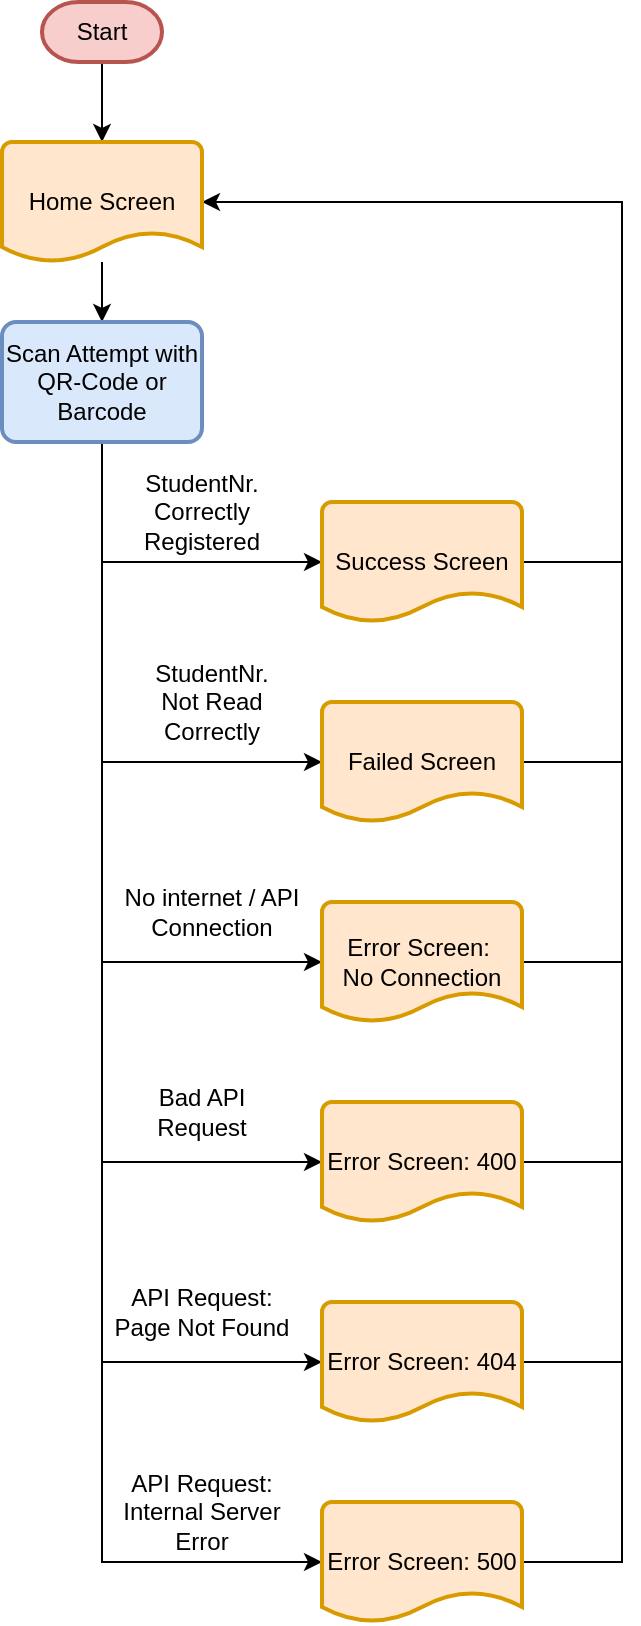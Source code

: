 <mxfile version="16.1.2" type="device"><diagram id="C5RBs43oDa-KdzZeNtuy" name="Page-1"><mxGraphModel dx="1106" dy="793" grid="1" gridSize="10" guides="1" tooltips="1" connect="1" arrows="1" fold="1" page="1" pageScale="1" pageWidth="827" pageHeight="1169" math="0" shadow="0"><root><mxCell id="WIyWlLk6GJQsqaUBKTNV-0"/><mxCell id="WIyWlLk6GJQsqaUBKTNV-1" parent="WIyWlLk6GJQsqaUBKTNV-0"/><mxCell id="z4hg2nSZLh1LnFTlV5IV-11" style="edgeStyle=orthogonalEdgeStyle;rounded=0;orthogonalLoop=1;jettySize=auto;html=1;endArrow=classic;endFill=1;" parent="WIyWlLk6GJQsqaUBKTNV-1" source="emHfhKVkKgLLzgELc-ka-4" target="svXSxtJ3b-v-jZCfi_gM-1" edge="1"><mxGeometry relative="1" as="geometry"><Array as="points"><mxPoint x="313" y="420"/></Array><mxPoint x="313" y="360.0" as="sourcePoint"/><mxPoint x="423" y="420" as="targetPoint"/></mxGeometry></mxCell><mxCell id="z4hg2nSZLh1LnFTlV5IV-12" style="edgeStyle=orthogonalEdgeStyle;rounded=0;orthogonalLoop=1;jettySize=auto;html=1;endArrow=classic;endFill=1;" parent="WIyWlLk6GJQsqaUBKTNV-1" target="svXSxtJ3b-v-jZCfi_gM-2" edge="1"><mxGeometry relative="1" as="geometry"><Array as="points"><mxPoint x="313" y="620"/></Array><mxPoint x="313" y="360.0" as="sourcePoint"/><mxPoint x="423" y="620" as="targetPoint"/></mxGeometry></mxCell><mxCell id="z4hg2nSZLh1LnFTlV5IV-20" style="edgeStyle=orthogonalEdgeStyle;rounded=0;orthogonalLoop=1;jettySize=auto;html=1;endArrow=classic;endFill=1;" parent="WIyWlLk6GJQsqaUBKTNV-1" source="svXSxtJ3b-v-jZCfi_gM-0" target="emHfhKVkKgLLzgELc-ka-4" edge="1"><mxGeometry relative="1" as="geometry"><mxPoint x="313" y="270" as="sourcePoint"/><mxPoint x="313" y="300.0" as="targetPoint"/><Array as="points"/></mxGeometry></mxCell><mxCell id="z4hg2nSZLh1LnFTlV5IV-22" style="edgeStyle=orthogonalEdgeStyle;rounded=0;orthogonalLoop=1;jettySize=auto;html=1;endArrow=classic;endFill=1;" parent="WIyWlLk6GJQsqaUBKTNV-1" source="svXSxtJ3b-v-jZCfi_gM-7" target="svXSxtJ3b-v-jZCfi_gM-0" edge="1"><mxGeometry relative="1" as="geometry"><Array as="points"><mxPoint x="573" y="920"/><mxPoint x="573" y="240"/></Array><mxPoint x="523" y="920" as="sourcePoint"/><mxPoint x="363" y="250" as="targetPoint"/></mxGeometry></mxCell><mxCell id="z4hg2nSZLh1LnFTlV5IV-27" style="edgeStyle=orthogonalEdgeStyle;rounded=0;orthogonalLoop=1;jettySize=auto;html=1;endArrow=none;endFill=0;" parent="WIyWlLk6GJQsqaUBKTNV-1" source="svXSxtJ3b-v-jZCfi_gM-1" edge="1"><mxGeometry relative="1" as="geometry"><mxPoint x="573" y="420.0" as="targetPoint"/><mxPoint x="523" y="420" as="sourcePoint"/></mxGeometry></mxCell><mxCell id="z4hg2nSZLh1LnFTlV5IV-26" style="edgeStyle=orthogonalEdgeStyle;rounded=0;orthogonalLoop=1;jettySize=auto;html=1;endArrow=none;endFill=0;" parent="WIyWlLk6GJQsqaUBKTNV-1" source="svXSxtJ3b-v-jZCfi_gM-3" edge="1"><mxGeometry relative="1" as="geometry"><mxPoint x="573" y="520.0" as="targetPoint"/><mxPoint x="523" y="520" as="sourcePoint"/></mxGeometry></mxCell><mxCell id="z4hg2nSZLh1LnFTlV5IV-13" style="edgeStyle=orthogonalEdgeStyle;rounded=0;orthogonalLoop=1;jettySize=auto;html=1;endArrow=classic;endFill=1;" parent="WIyWlLk6GJQsqaUBKTNV-1" source="emHfhKVkKgLLzgELc-ka-4" edge="1"><mxGeometry relative="1" as="geometry"><mxPoint x="313" y="370" as="sourcePoint"/><Array as="points"><mxPoint x="313" y="720"/></Array><mxPoint x="423" y="720" as="targetPoint"/></mxGeometry></mxCell><mxCell id="z4hg2nSZLh1LnFTlV5IV-14" style="edgeStyle=orthogonalEdgeStyle;rounded=0;orthogonalLoop=1;jettySize=auto;html=1;endArrow=classic;endFill=1;" parent="WIyWlLk6GJQsqaUBKTNV-1" source="emHfhKVkKgLLzgELc-ka-4" target="svXSxtJ3b-v-jZCfi_gM-3" edge="1"><mxGeometry relative="1" as="geometry"><mxPoint x="313" y="370" as="sourcePoint"/><Array as="points"><mxPoint x="313" y="520"/></Array><mxPoint x="423" y="520" as="targetPoint"/></mxGeometry></mxCell><mxCell id="z4hg2nSZLh1LnFTlV5IV-15" style="edgeStyle=orthogonalEdgeStyle;rounded=0;orthogonalLoop=1;jettySize=auto;html=1;endArrow=classic;endFill=1;" parent="WIyWlLk6GJQsqaUBKTNV-1" source="emHfhKVkKgLLzgELc-ka-4" target="svXSxtJ3b-v-jZCfi_gM-5" edge="1"><mxGeometry relative="1" as="geometry"><mxPoint x="313" y="370" as="sourcePoint"/><Array as="points"><mxPoint x="313" y="820"/></Array><mxPoint x="423" y="820" as="targetPoint"/></mxGeometry></mxCell><mxCell id="z4hg2nSZLh1LnFTlV5IV-17" style="edgeStyle=orthogonalEdgeStyle;rounded=0;orthogonalLoop=1;jettySize=auto;html=1;endArrow=classic;endFill=1;" parent="WIyWlLk6GJQsqaUBKTNV-1" source="emHfhKVkKgLLzgELc-ka-4" target="svXSxtJ3b-v-jZCfi_gM-7" edge="1"><mxGeometry relative="1" as="geometry"><mxPoint x="313" y="370" as="sourcePoint"/><Array as="points"><mxPoint x="313" y="920"/></Array><mxPoint x="423" y="920" as="targetPoint"/></mxGeometry></mxCell><mxCell id="v6zBPxM7BWm1zSNrPydE-14" value="StudentNr. Correctly Registered" style="text;html=1;strokeColor=none;fillColor=none;align=center;verticalAlign=middle;whiteSpace=wrap;rounded=0;" parent="WIyWlLk6GJQsqaUBKTNV-1" vertex="1"><mxGeometry x="323" y="380" width="80" height="30" as="geometry"/></mxCell><mxCell id="v6zBPxM7BWm1zSNrPydE-15" value="StudentNr. Not Read Correctly" style="text;html=1;strokeColor=none;fillColor=none;align=center;verticalAlign=middle;whiteSpace=wrap;rounded=0;" parent="WIyWlLk6GJQsqaUBKTNV-1" vertex="1"><mxGeometry x="338" y="470" width="60" height="40" as="geometry"/></mxCell><mxCell id="z4hg2nSZLh1LnFTlV5IV-24" style="edgeStyle=orthogonalEdgeStyle;rounded=0;orthogonalLoop=1;jettySize=auto;html=1;endArrow=none;endFill=0;" parent="WIyWlLk6GJQsqaUBKTNV-1" edge="1"><mxGeometry relative="1" as="geometry"><mxPoint x="573" y="720" as="targetPoint"/><mxPoint x="523" y="720" as="sourcePoint"/></mxGeometry></mxCell><mxCell id="z4hg2nSZLh1LnFTlV5IV-5" value="Bad API Request" style="text;html=1;strokeColor=none;fillColor=none;align=center;verticalAlign=middle;whiteSpace=wrap;rounded=0;" parent="WIyWlLk6GJQsqaUBKTNV-1" vertex="1"><mxGeometry x="333" y="680" width="60" height="30" as="geometry"/></mxCell><mxCell id="z4hg2nSZLh1LnFTlV5IV-25" style="edgeStyle=orthogonalEdgeStyle;rounded=0;orthogonalLoop=1;jettySize=auto;html=1;endArrow=none;endFill=0;" parent="WIyWlLk6GJQsqaUBKTNV-1" source="svXSxtJ3b-v-jZCfi_gM-2" edge="1"><mxGeometry relative="1" as="geometry"><mxPoint x="573" y="620" as="targetPoint"/><mxPoint x="523" y="620" as="sourcePoint"/></mxGeometry></mxCell><mxCell id="z4hg2nSZLh1LnFTlV5IV-9" value="No internet / API Connection" style="text;html=1;strokeColor=none;fillColor=none;align=center;verticalAlign=middle;whiteSpace=wrap;rounded=0;" parent="WIyWlLk6GJQsqaUBKTNV-1" vertex="1"><mxGeometry x="323" y="580" width="90" height="30" as="geometry"/></mxCell><mxCell id="z4hg2nSZLh1LnFTlV5IV-23" style="edgeStyle=orthogonalEdgeStyle;rounded=0;orthogonalLoop=1;jettySize=auto;html=1;endArrow=none;endFill=0;" parent="WIyWlLk6GJQsqaUBKTNV-1" source="svXSxtJ3b-v-jZCfi_gM-5" edge="1"><mxGeometry relative="1" as="geometry"><mxPoint x="573" y="820" as="targetPoint"/><mxPoint x="523" y="820" as="sourcePoint"/></mxGeometry></mxCell><mxCell id="z4hg2nSZLh1LnFTlV5IV-18" value="API Request: Page Not Found" style="text;html=1;strokeColor=none;fillColor=none;align=center;verticalAlign=middle;whiteSpace=wrap;rounded=0;" parent="WIyWlLk6GJQsqaUBKTNV-1" vertex="1"><mxGeometry x="318" y="780" width="90" height="30" as="geometry"/></mxCell><mxCell id="z4hg2nSZLh1LnFTlV5IV-19" value="API Request: Internal Server Error" style="text;html=1;strokeColor=none;fillColor=none;align=center;verticalAlign=middle;whiteSpace=wrap;rounded=0;" parent="WIyWlLk6GJQsqaUBKTNV-1" vertex="1"><mxGeometry x="318" y="880" width="90" height="30" as="geometry"/></mxCell><mxCell id="emHfhKVkKgLLzgELc-ka-2" style="edgeStyle=orthogonalEdgeStyle;rounded=0;orthogonalLoop=1;jettySize=auto;html=1;" parent="WIyWlLk6GJQsqaUBKTNV-1" source="emHfhKVkKgLLzgELc-ka-1" target="svXSxtJ3b-v-jZCfi_gM-0" edge="1"><mxGeometry relative="1" as="geometry"><mxPoint x="313" y="230" as="targetPoint"/></mxGeometry></mxCell><mxCell id="emHfhKVkKgLLzgELc-ka-1" value="Start" style="strokeWidth=2;html=1;shape=mxgraph.flowchart.terminator;whiteSpace=wrap;fillColor=#f8cecc;strokeColor=#b85450;" parent="WIyWlLk6GJQsqaUBKTNV-1" vertex="1"><mxGeometry x="283" y="140" width="60" height="30" as="geometry"/></mxCell><mxCell id="emHfhKVkKgLLzgELc-ka-4" value="&lt;span&gt;Scan Attempt with QR-Code or Barcode&lt;/span&gt;" style="rounded=1;whiteSpace=wrap;html=1;absoluteArcSize=1;arcSize=14;strokeWidth=2;fillColor=#dae8fc;strokeColor=#6c8ebf;" parent="WIyWlLk6GJQsqaUBKTNV-1" vertex="1"><mxGeometry x="263" y="300" width="100" height="60" as="geometry"/></mxCell><mxCell id="svXSxtJ3b-v-jZCfi_gM-0" value="&lt;span&gt;Home Screen&lt;/span&gt;" style="strokeWidth=2;html=1;shape=mxgraph.flowchart.document2;whiteSpace=wrap;size=0.25;fillColor=#ffe6cc;strokeColor=#d79b00;" parent="WIyWlLk6GJQsqaUBKTNV-1" vertex="1"><mxGeometry x="263" y="210" width="100" height="60" as="geometry"/></mxCell><mxCell id="svXSxtJ3b-v-jZCfi_gM-1" value="Success Screen" style="strokeWidth=2;html=1;shape=mxgraph.flowchart.document2;whiteSpace=wrap;size=0.25;fillColor=#ffe6cc;strokeColor=#d79b00;" parent="WIyWlLk6GJQsqaUBKTNV-1" vertex="1"><mxGeometry x="423" y="390" width="100" height="60" as="geometry"/></mxCell><mxCell id="svXSxtJ3b-v-jZCfi_gM-2" value="&lt;span&gt;Error Screen:&amp;nbsp;&lt;/span&gt;&lt;br&gt;&lt;span&gt;No Connection&lt;/span&gt;" style="strokeWidth=2;html=1;shape=mxgraph.flowchart.document2;whiteSpace=wrap;size=0.25;fillColor=#ffe6cc;strokeColor=#d79b00;" parent="WIyWlLk6GJQsqaUBKTNV-1" vertex="1"><mxGeometry x="423" y="590" width="100" height="60" as="geometry"/></mxCell><mxCell id="svXSxtJ3b-v-jZCfi_gM-3" value="Failed Screen" style="strokeWidth=2;html=1;shape=mxgraph.flowchart.document2;whiteSpace=wrap;size=0.25;fillColor=#ffe6cc;strokeColor=#d79b00;" parent="WIyWlLk6GJQsqaUBKTNV-1" vertex="1"><mxGeometry x="423" y="490" width="100" height="60" as="geometry"/></mxCell><mxCell id="svXSxtJ3b-v-jZCfi_gM-4" value="&lt;span&gt;Error Screen: 400&lt;/span&gt;" style="strokeWidth=2;html=1;shape=mxgraph.flowchart.document2;whiteSpace=wrap;size=0.25;fillColor=#ffe6cc;strokeColor=#d79b00;" parent="WIyWlLk6GJQsqaUBKTNV-1" vertex="1"><mxGeometry x="423" y="690" width="100" height="60" as="geometry"/></mxCell><mxCell id="svXSxtJ3b-v-jZCfi_gM-5" value="&lt;span&gt;Error Screen: 404&lt;/span&gt;" style="strokeWidth=2;html=1;shape=mxgraph.flowchart.document2;whiteSpace=wrap;size=0.25;fillColor=#ffe6cc;strokeColor=#d79b00;" parent="WIyWlLk6GJQsqaUBKTNV-1" vertex="1"><mxGeometry x="423" y="790" width="100" height="60" as="geometry"/></mxCell><mxCell id="svXSxtJ3b-v-jZCfi_gM-7" value="&lt;span&gt;Error Screen: 500&lt;/span&gt;" style="strokeWidth=2;html=1;shape=mxgraph.flowchart.document2;whiteSpace=wrap;size=0.25;fillColor=#ffe6cc;strokeColor=#d79b00;" parent="WIyWlLk6GJQsqaUBKTNV-1" vertex="1"><mxGeometry x="423" y="890" width="100" height="60" as="geometry"/></mxCell></root></mxGraphModel></diagram></mxfile>